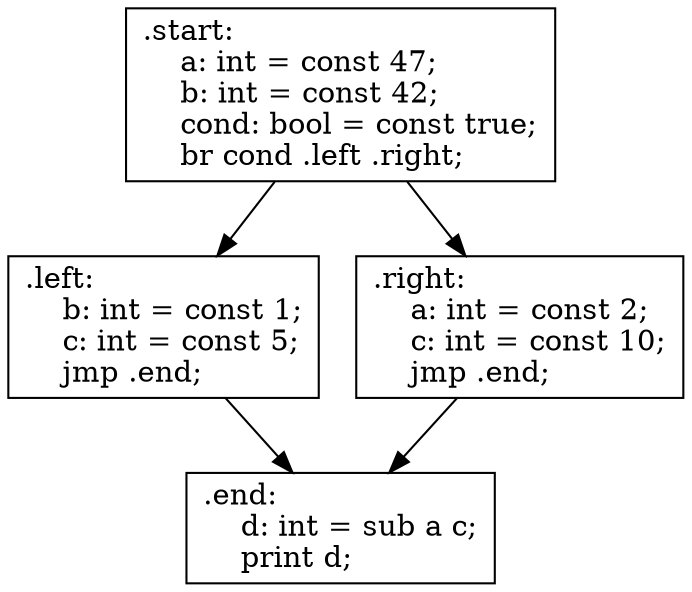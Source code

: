 digraph "main-cfg" {
	node [shape=rectangle]
	start [label=".start:\l    a: int = const 47;\l    b: int = const 42;\l    cond: bool = const true;\l    br cond .left .right;\l"]
	left [label=".left:\l    b: int = const 1;\l    c: int = const 5;\l    jmp .end;\l"]
	right [label=".right:\l    a: int = const 2;\l    c: int = const 10;\l    jmp .end;\l"]
	end [label=".end:\l    d: int = sub a c;\l    print d;\l"]
	start -> left
	start -> right
	left -> end
	right -> end
}
